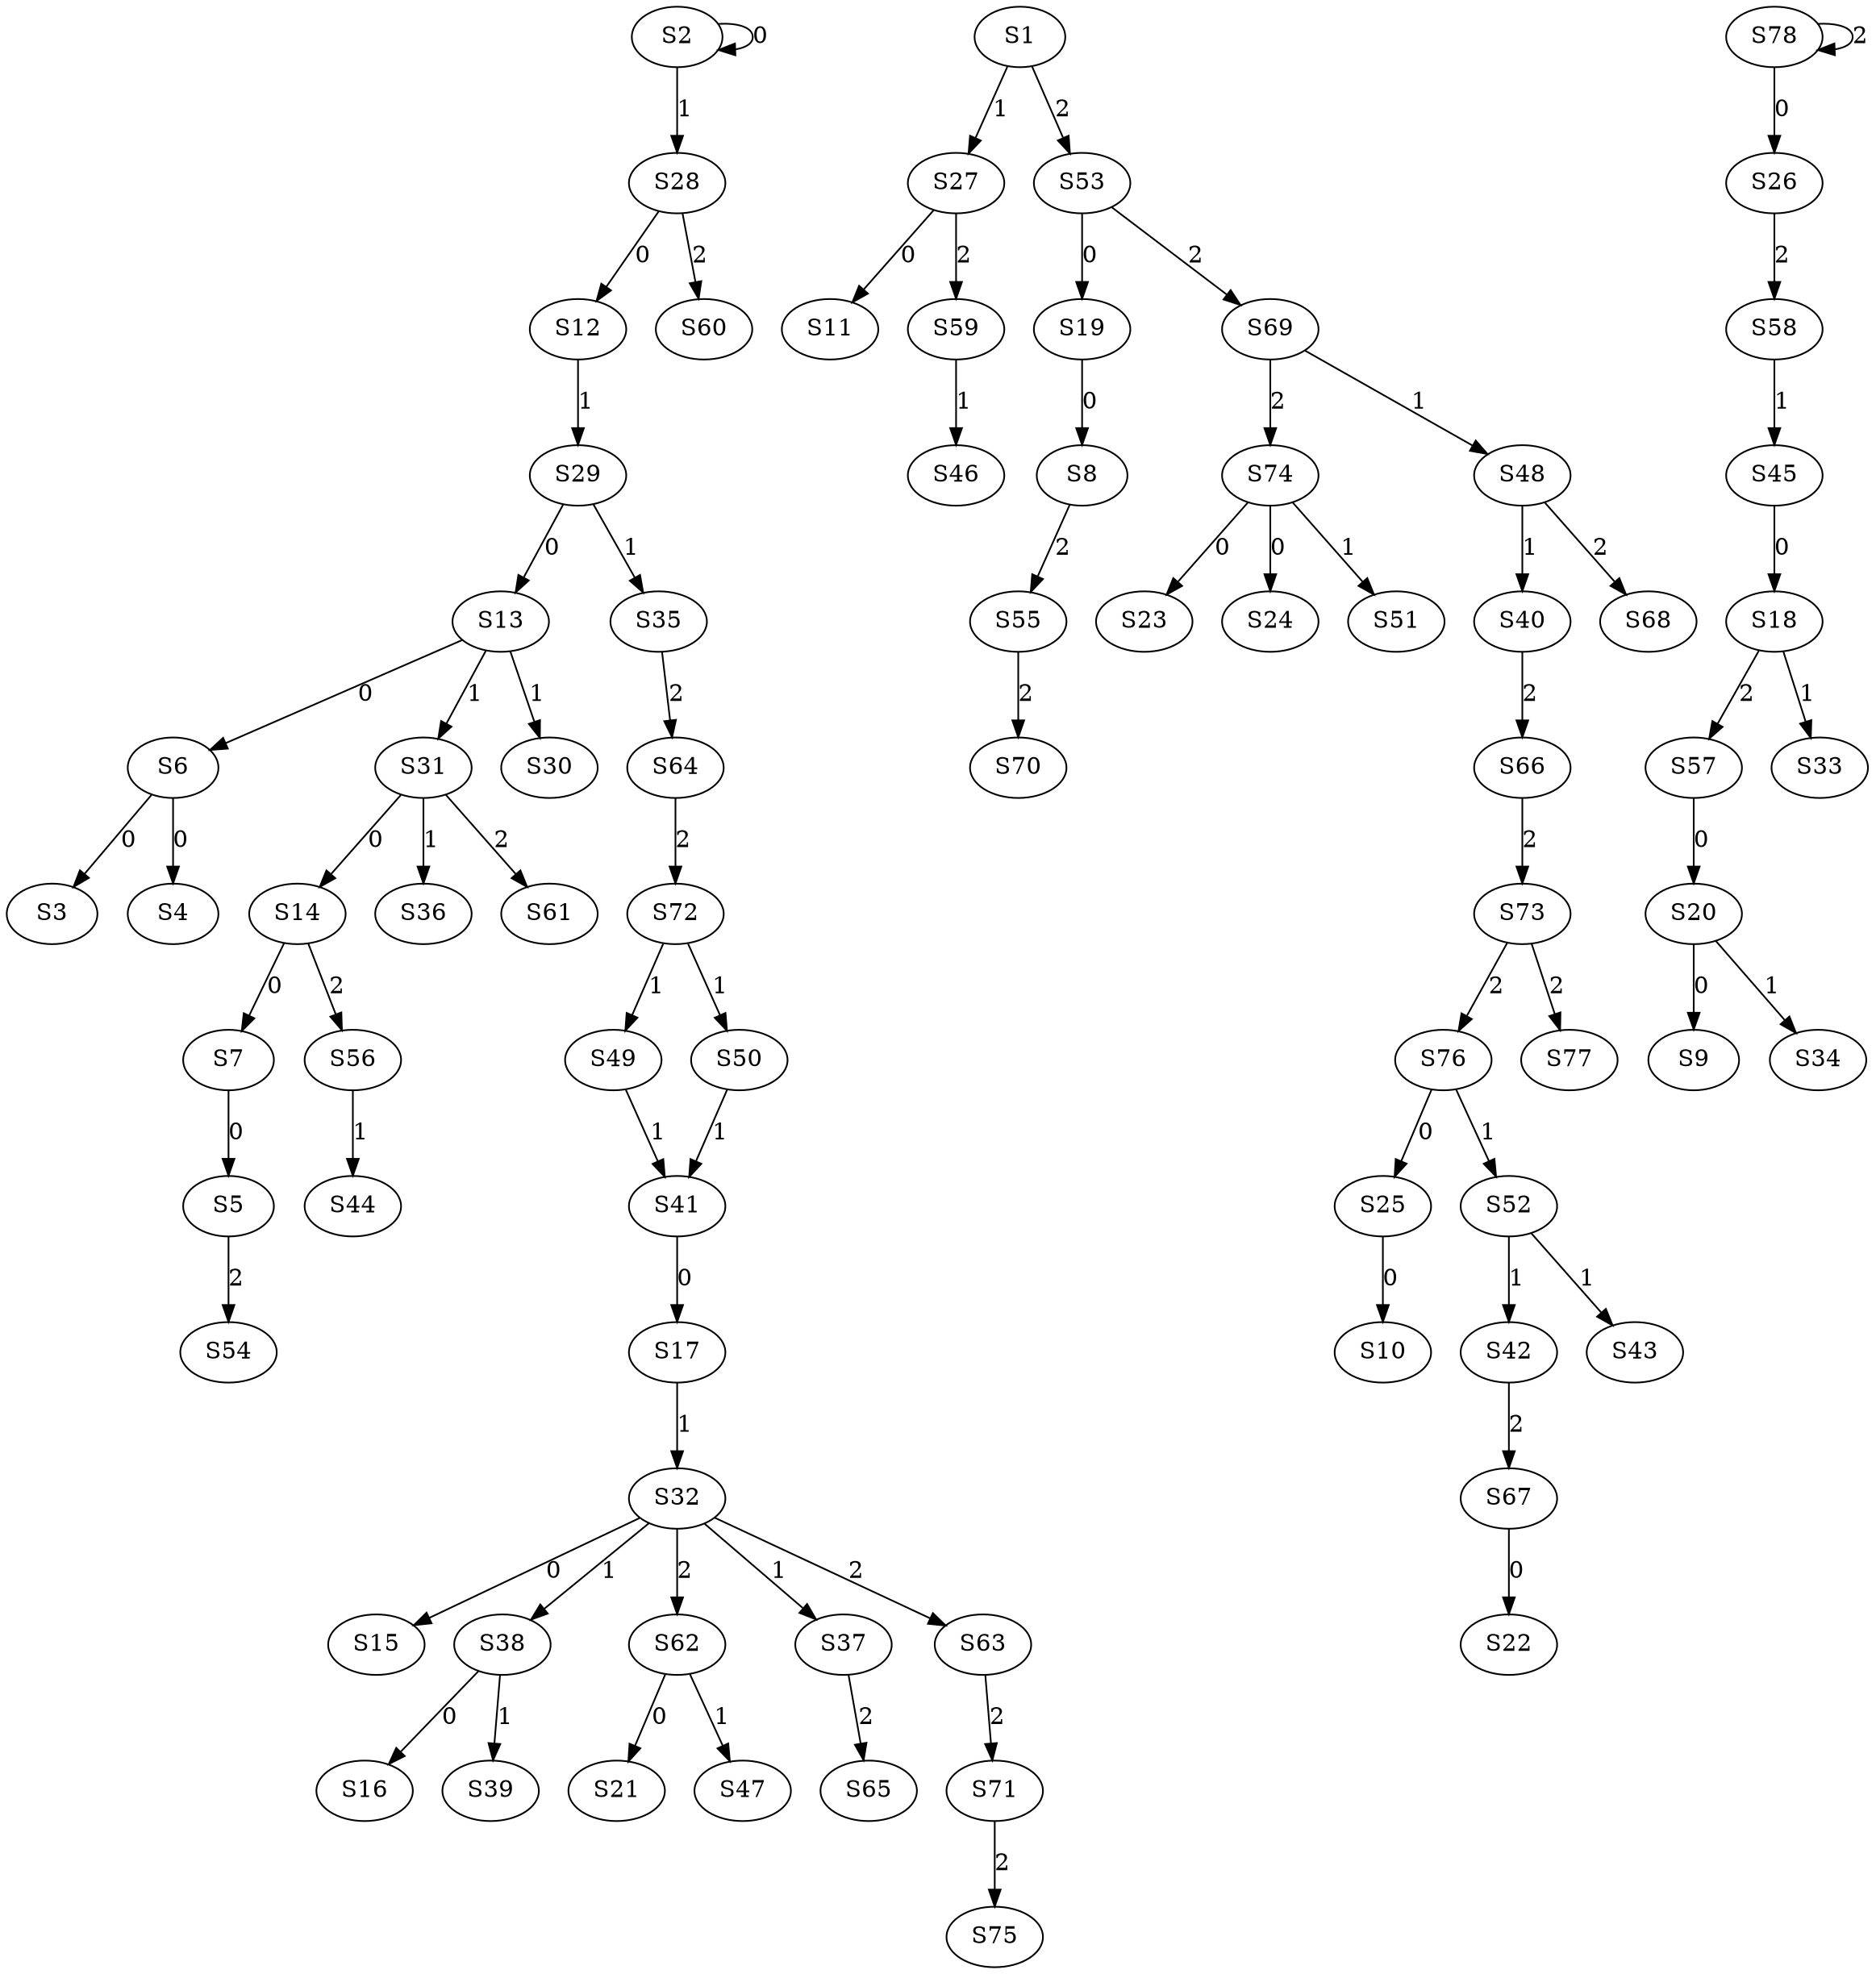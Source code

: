 strict digraph {
	S2 -> S2 [ label = 0 ];
	S6 -> S3 [ label = 0 ];
	S6 -> S4 [ label = 0 ];
	S7 -> S5 [ label = 0 ];
	S13 -> S6 [ label = 0 ];
	S14 -> S7 [ label = 0 ];
	S19 -> S8 [ label = 0 ];
	S20 -> S9 [ label = 0 ];
	S25 -> S10 [ label = 0 ];
	S27 -> S11 [ label = 0 ];
	S28 -> S12 [ label = 0 ];
	S29 -> S13 [ label = 0 ];
	S31 -> S14 [ label = 0 ];
	S32 -> S15 [ label = 0 ];
	S38 -> S16 [ label = 0 ];
	S41 -> S17 [ label = 0 ];
	S45 -> S18 [ label = 0 ];
	S53 -> S19 [ label = 0 ];
	S57 -> S20 [ label = 0 ];
	S62 -> S21 [ label = 0 ];
	S67 -> S22 [ label = 0 ];
	S74 -> S23 [ label = 0 ];
	S74 -> S24 [ label = 0 ];
	S76 -> S25 [ label = 0 ];
	S78 -> S26 [ label = 0 ];
	S1 -> S27 [ label = 1 ];
	S2 -> S28 [ label = 1 ];
	S12 -> S29 [ label = 1 ];
	S13 -> S30 [ label = 1 ];
	S13 -> S31 [ label = 1 ];
	S17 -> S32 [ label = 1 ];
	S18 -> S33 [ label = 1 ];
	S20 -> S34 [ label = 1 ];
	S29 -> S35 [ label = 1 ];
	S31 -> S36 [ label = 1 ];
	S32 -> S37 [ label = 1 ];
	S32 -> S38 [ label = 1 ];
	S38 -> S39 [ label = 1 ];
	S48 -> S40 [ label = 1 ];
	S49 -> S41 [ label = 1 ];
	S52 -> S42 [ label = 1 ];
	S52 -> S43 [ label = 1 ];
	S56 -> S44 [ label = 1 ];
	S58 -> S45 [ label = 1 ];
	S59 -> S46 [ label = 1 ];
	S62 -> S47 [ label = 1 ];
	S69 -> S48 [ label = 1 ];
	S72 -> S49 [ label = 1 ];
	S72 -> S50 [ label = 1 ];
	S74 -> S51 [ label = 1 ];
	S76 -> S52 [ label = 1 ];
	S1 -> S53 [ label = 2 ];
	S5 -> S54 [ label = 2 ];
	S8 -> S55 [ label = 2 ];
	S14 -> S56 [ label = 2 ];
	S18 -> S57 [ label = 2 ];
	S26 -> S58 [ label = 2 ];
	S27 -> S59 [ label = 2 ];
	S28 -> S60 [ label = 2 ];
	S31 -> S61 [ label = 2 ];
	S32 -> S62 [ label = 2 ];
	S32 -> S63 [ label = 2 ];
	S35 -> S64 [ label = 2 ];
	S37 -> S65 [ label = 2 ];
	S40 -> S66 [ label = 2 ];
	S42 -> S67 [ label = 2 ];
	S48 -> S68 [ label = 2 ];
	S53 -> S69 [ label = 2 ];
	S55 -> S70 [ label = 2 ];
	S63 -> S71 [ label = 2 ];
	S64 -> S72 [ label = 2 ];
	S66 -> S73 [ label = 2 ];
	S69 -> S74 [ label = 2 ];
	S71 -> S75 [ label = 2 ];
	S73 -> S76 [ label = 2 ];
	S73 -> S77 [ label = 2 ];
	S78 -> S78 [ label = 2 ];
	S50 -> S41 [ label = 1 ];
}
